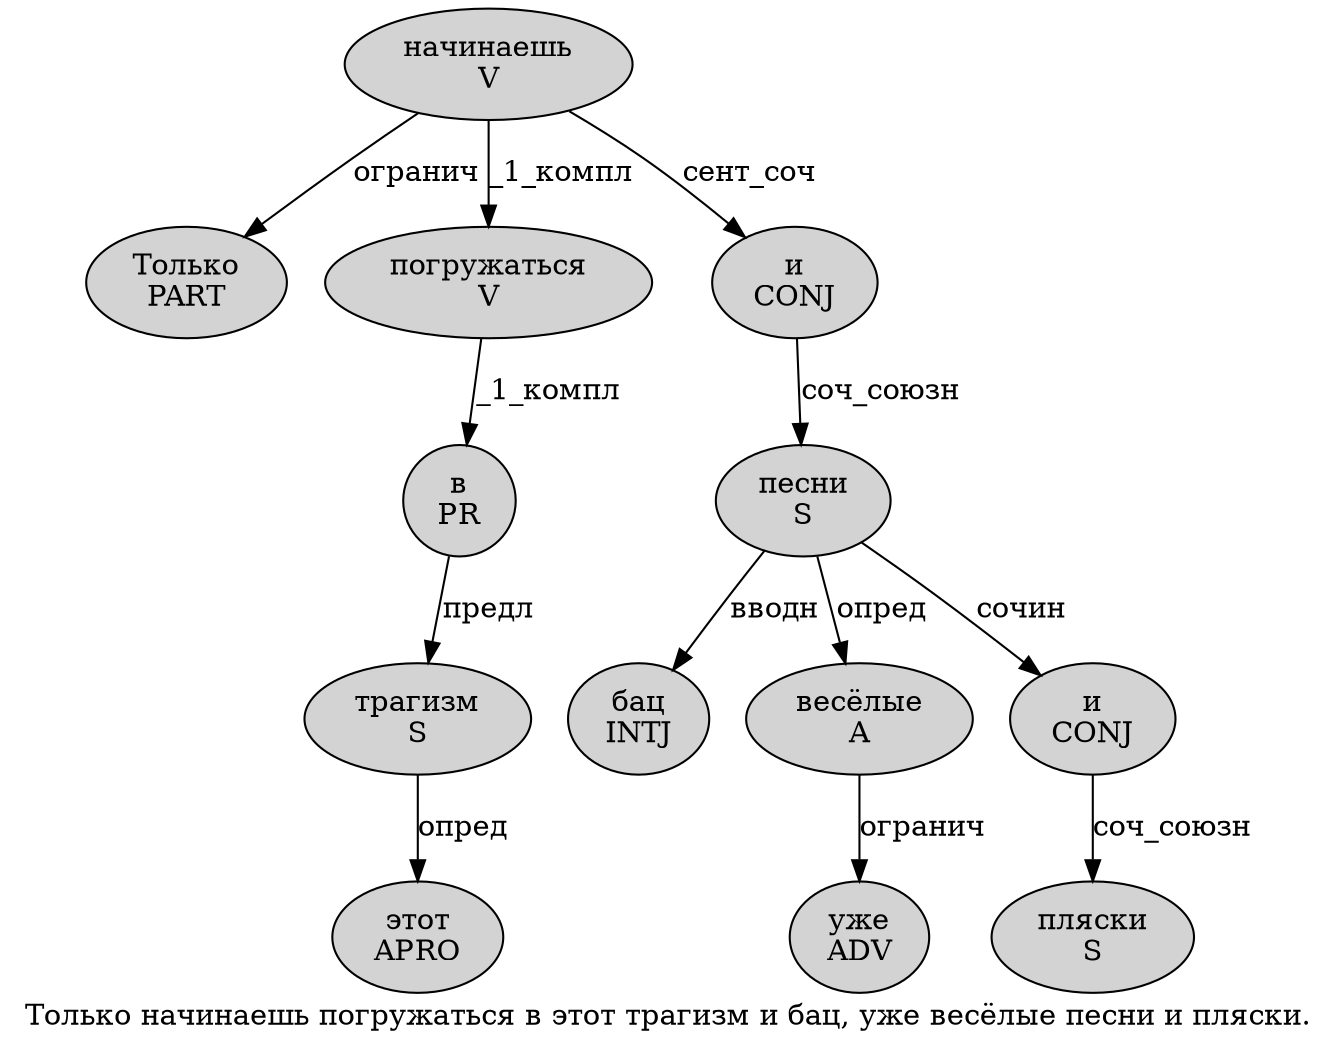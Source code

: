 digraph SENTENCE_2374 {
	graph [label="Только начинаешь погружаться в этот трагизм и бац, уже весёлые песни и пляски."]
	node [style=filled]
		0 [label="Только
PART" color="" fillcolor=lightgray penwidth=1 shape=ellipse]
		1 [label="начинаешь
V" color="" fillcolor=lightgray penwidth=1 shape=ellipse]
		2 [label="погружаться
V" color="" fillcolor=lightgray penwidth=1 shape=ellipse]
		3 [label="в
PR" color="" fillcolor=lightgray penwidth=1 shape=ellipse]
		4 [label="этот
APRO" color="" fillcolor=lightgray penwidth=1 shape=ellipse]
		5 [label="трагизм
S" color="" fillcolor=lightgray penwidth=1 shape=ellipse]
		6 [label="и
CONJ" color="" fillcolor=lightgray penwidth=1 shape=ellipse]
		7 [label="бац
INTJ" color="" fillcolor=lightgray penwidth=1 shape=ellipse]
		9 [label="уже
ADV" color="" fillcolor=lightgray penwidth=1 shape=ellipse]
		10 [label="весёлые
A" color="" fillcolor=lightgray penwidth=1 shape=ellipse]
		11 [label="песни
S" color="" fillcolor=lightgray penwidth=1 shape=ellipse]
		12 [label="и
CONJ" color="" fillcolor=lightgray penwidth=1 shape=ellipse]
		13 [label="пляски
S" color="" fillcolor=lightgray penwidth=1 shape=ellipse]
			12 -> 13 [label="соч_союзн"]
			6 -> 11 [label="соч_союзн"]
			1 -> 0 [label="огранич"]
			1 -> 2 [label="_1_компл"]
			1 -> 6 [label="сент_соч"]
			10 -> 9 [label="огранич"]
			5 -> 4 [label="опред"]
			2 -> 3 [label="_1_компл"]
			3 -> 5 [label="предл"]
			11 -> 7 [label="вводн"]
			11 -> 10 [label="опред"]
			11 -> 12 [label="сочин"]
}